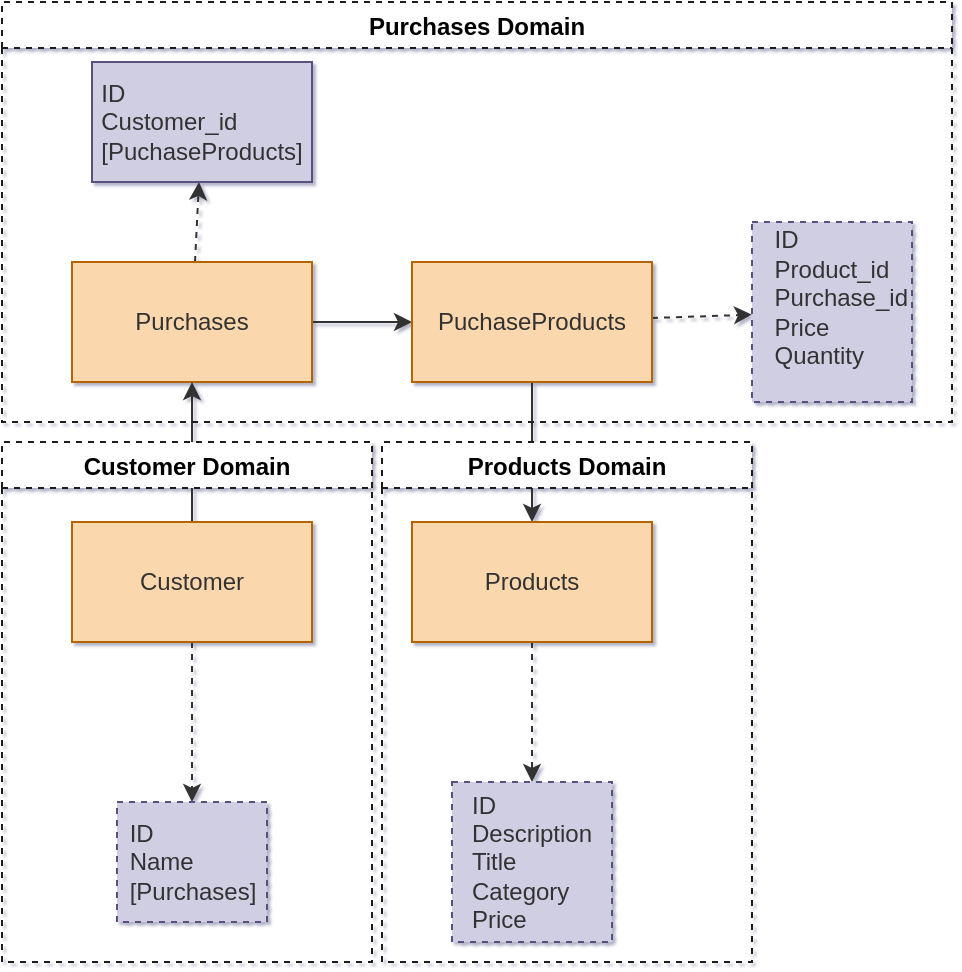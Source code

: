 <mxfile>
    <diagram id="rNovN4D9qRoDPiHsC1Qn" name="Página-1">
        <mxGraphModel dx="604" dy="1562" grid="1" gridSize="10" guides="1" tooltips="1" connect="1" arrows="1" fold="1" page="1" pageScale="1" pageWidth="827" pageHeight="1169" background="#ffffff" math="0" shadow="1">
            <root>
                <mxCell id="0"/>
                <mxCell id="1" parent="0"/>
                <mxCell id="6" style="edgeStyle=none;html=1;entryX=0;entryY=0.5;entryDx=0;entryDy=0;fontColor=#333333;strokeColor=#333333;" parent="1" source="2" target="3" edge="1">
                    <mxGeometry relative="1" as="geometry"/>
                </mxCell>
                <mxCell id="20" value="" style="edgeStyle=none;html=1;dashed=1;fontColor=#333333;strokeColor=#333333;" parent="1" source="2" target="19" edge="1">
                    <mxGeometry relative="1" as="geometry"/>
                </mxCell>
                <mxCell id="2" value="Purchases" style="whiteSpace=wrap;html=1;fillColor=#fad7ac;strokeColor=#b46504;labelBackgroundColor=none;fontColor=#333333;sketch=0;shadow=0;glass=0;rounded=0;" parent="1" vertex="1">
                    <mxGeometry x="90" y="40" width="120" height="60" as="geometry"/>
                </mxCell>
                <mxCell id="9" style="edgeStyle=none;html=1;fontColor=#333333;strokeColor=#333333;exitX=0.5;exitY=1;exitDx=0;exitDy=0;" parent="1" source="3" target="4" edge="1">
                    <mxGeometry relative="1" as="geometry"/>
                </mxCell>
                <mxCell id="13" value="" style="edgeStyle=none;html=1;fontColor=#333333;strokeColor=#333333;dashed=1;" parent="1" source="3" target="12" edge="1">
                    <mxGeometry relative="1" as="geometry"/>
                </mxCell>
                <mxCell id="3" value="PuchaseProducts" style="whiteSpace=wrap;html=1;fillColor=#fad7ac;strokeColor=#b46504;labelBackgroundColor=none;fontColor=#333333;" parent="1" vertex="1">
                    <mxGeometry x="260" y="40" width="120" height="60" as="geometry"/>
                </mxCell>
                <mxCell id="15" value="" style="edgeStyle=none;html=1;fontColor=#333333;strokeColor=#333333;dashed=1;entryX=0.5;entryY=0;entryDx=0;entryDy=0;" parent="1" source="4" target="14" edge="1">
                    <mxGeometry relative="1" as="geometry">
                        <mxPoint x="430" y="200" as="targetPoint"/>
                    </mxGeometry>
                </mxCell>
                <mxCell id="4" value="Products" style="whiteSpace=wrap;html=1;fillColor=#fad7ac;strokeColor=#b46504;labelBackgroundColor=none;fontColor=#333333;" parent="1" vertex="1">
                    <mxGeometry x="260" y="170" width="120" height="60" as="geometry"/>
                </mxCell>
                <mxCell id="8" style="edgeStyle=none;html=1;entryX=0.5;entryY=1;entryDx=0;entryDy=0;fontColor=#333333;strokeColor=#333333;" parent="1" source="5" target="2" edge="1">
                    <mxGeometry relative="1" as="geometry"/>
                </mxCell>
                <mxCell id="18" value="" style="edgeStyle=none;html=1;fontColor=#333333;strokeColor=#333333;dashed=1;entryX=0.5;entryY=0;entryDx=0;entryDy=0;" parent="1" source="5" target="17" edge="1">
                    <mxGeometry relative="1" as="geometry">
                        <mxPoint x="151.75" y="270" as="targetPoint"/>
                    </mxGeometry>
                </mxCell>
                <mxCell id="5" value="Customer" style="whiteSpace=wrap;html=1;fillColor=#fad7ac;strokeColor=#b46504;labelBackgroundColor=none;fontColor=#333333;" parent="1" vertex="1">
                    <mxGeometry x="90" y="170" width="120" height="60" as="geometry"/>
                </mxCell>
                <mxCell id="12" value="&lt;div style=&quot;text-align: justify&quot;&gt;&lt;span style=&quot;color: rgb(51 , 51 , 51)&quot;&gt;ID&lt;/span&gt;&lt;/div&gt;&lt;font color=&quot;#333333&quot;&gt;&lt;div style=&quot;text-align: justify&quot;&gt;&lt;span&gt;Product_id&lt;/span&gt;&lt;/div&gt;&lt;div style=&quot;text-align: justify&quot;&gt;&lt;span&gt;Purchase_id&lt;/span&gt;&lt;/div&gt;&lt;div style=&quot;text-align: justify&quot;&gt;&lt;span&gt;Price&lt;/span&gt;&lt;/div&gt;&lt;div style=&quot;text-align: justify&quot;&gt;&lt;span&gt;Quantity&lt;/span&gt;&lt;/div&gt;&lt;div style=&quot;text-align: justify&quot;&gt;&lt;br&gt;&lt;/div&gt;&lt;/font&gt;" style="whiteSpace=wrap;html=1;fillColor=#d0cee2;strokeColor=#56517e;labelBackgroundColor=none;align=right;dashed=1;" parent="1" vertex="1">
                    <mxGeometry x="430" y="20" width="80" height="90" as="geometry"/>
                </mxCell>
                <mxCell id="14" value="&lt;div style=&quot;text-align: justify&quot;&gt;&lt;span style=&quot;color: rgb(51 , 51 , 51)&quot;&gt;ID&lt;/span&gt;&lt;/div&gt;&lt;div style=&quot;text-align: justify&quot;&gt;&lt;span&gt;&lt;font color=&quot;#333333&quot;&gt;Description&lt;/font&gt;&lt;/span&gt;&lt;/div&gt;&lt;div style=&quot;text-align: justify&quot;&gt;&lt;span&gt;&lt;font color=&quot;#333333&quot;&gt;Title&lt;/font&gt;&lt;/span&gt;&lt;/div&gt;&lt;div style=&quot;text-align: justify&quot;&gt;&lt;span&gt;&lt;font color=&quot;#333333&quot;&gt;Category&lt;/font&gt;&lt;/span&gt;&lt;/div&gt;&lt;span style=&quot;color: rgb(51 , 51 , 51)&quot;&gt;&lt;div style=&quot;text-align: justify&quot;&gt;&lt;span&gt;Price&lt;/span&gt;&lt;/div&gt;&lt;/span&gt;" style="whiteSpace=wrap;html=1;fillColor=#d0cee2;strokeColor=#56517e;labelBackgroundColor=none;align=center;dashed=1;" parent="1" vertex="1">
                    <mxGeometry x="280" y="300" width="80" height="80" as="geometry"/>
                </mxCell>
                <mxCell id="17" value="&lt;div style=&quot;text-align: left&quot;&gt;&lt;span&gt;&lt;font color=&quot;#333333&quot;&gt;ID&lt;/font&gt;&lt;/span&gt;&lt;/div&gt;&lt;div style=&quot;text-align: left&quot;&gt;&lt;span&gt;&lt;font color=&quot;#333333&quot;&gt;Name&lt;/font&gt;&lt;/span&gt;&lt;/div&gt;&lt;div style=&quot;text-align: left&quot;&gt;&lt;span&gt;&lt;font color=&quot;#333333&quot;&gt;[Purchases]&lt;/font&gt;&lt;/span&gt;&lt;/div&gt;" style="whiteSpace=wrap;html=1;fillColor=#d0cee2;strokeColor=#56517e;labelBackgroundColor=none;dashed=1;" parent="1" vertex="1">
                    <mxGeometry x="112.5" y="310" width="75" height="60" as="geometry"/>
                </mxCell>
                <mxCell id="19" value="&lt;div style=&quot;text-align: left&quot;&gt;&lt;span&gt;&lt;font color=&quot;#333333&quot;&gt;ID&lt;/font&gt;&lt;/span&gt;&lt;/div&gt;&lt;div style=&quot;text-align: left&quot;&gt;&lt;span&gt;&lt;font color=&quot;#333333&quot;&gt;Customer_id&lt;/font&gt;&lt;/span&gt;&lt;/div&gt;&lt;div style=&quot;text-align: left&quot;&gt;&lt;font color=&quot;#333333&quot;&gt;[&lt;/font&gt;&lt;span style=&quot;color: rgb(51 , 51 , 51) ; text-align: center&quot;&gt;PuchaseProducts&lt;/span&gt;&lt;font color=&quot;#333333&quot;&gt;]&lt;/font&gt;&lt;/div&gt;" style="whiteSpace=wrap;html=1;fillColor=#d0cee2;strokeColor=#56517e;labelBackgroundColor=none;sketch=0;shadow=0;glass=0;rounded=0;" parent="1" vertex="1">
                    <mxGeometry x="100" y="-60" width="110" height="60" as="geometry"/>
                </mxCell>
                <mxCell id="21" value="Purchases Domain" style="swimlane;strokeWidth=1;strokeColor=#1A1A1A;dashed=1;" vertex="1" parent="1">
                    <mxGeometry x="55" y="-90" width="475" height="210" as="geometry"/>
                </mxCell>
                <mxCell id="22" value="Customer Domain" style="swimlane;strokeWidth=1;strokeColor=#1A1A1A;dashed=1;" vertex="1" parent="1">
                    <mxGeometry x="55" y="130" width="185" height="260" as="geometry"/>
                </mxCell>
                <mxCell id="23" value="Products Domain" style="swimlane;strokeWidth=1;strokeColor=#1A1A1A;dashed=1;" vertex="1" parent="1">
                    <mxGeometry x="245" y="130" width="185" height="260" as="geometry"/>
                </mxCell>
            </root>
        </mxGraphModel>
    </diagram>
</mxfile>